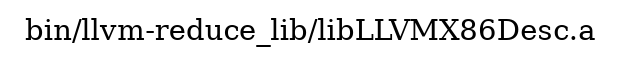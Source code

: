 digraph "bin/llvm-reduce_lib/libLLVMX86Desc.a" {
	label="bin/llvm-reduce_lib/libLLVMX86Desc.a";
	rankdir=LR;

}
